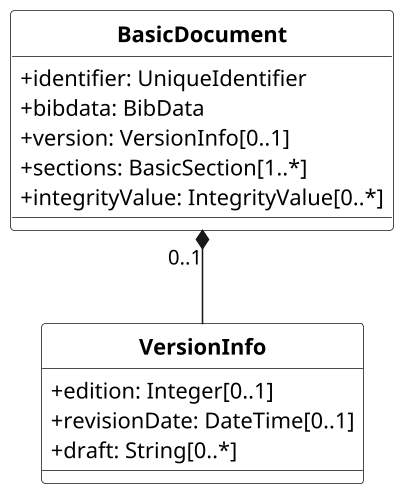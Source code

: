 @startuml BasicDocument
/'
Diagram:        BasicDocument
DateCreate:     28/07/2018
Description:    BasicDocument / SecureDoc is a family of document models that forms the basis of Metanorma IsoDoc (via Metanorma StandardDocument), which is used to represent ISO Standards and similarly structured standards.
                It is also the document model that Selagraph operates on.
                The Relaton Bibliography UML models used in these models are located here: Relaton BibModels.
                BasicDocument itself is a document model that can serve as a transit data structure for document conversion, such as taking input from AsciiDoc or Markdown and converting them into an output format, such as Metanorma IsoDoc

Hystory of changes:
> 22/08/2018
    - diagram configuration updated
    - update of the class "VersionInfo"
'/

'******* CONFIGURATION ************************************************
skinparam classAttributeIconSize 0
hide circle

skinparam Dpi 150
skinparam Monochrome true
skinparam LineType ortho
hide circle
/' skinparam CircledCharacterRadius 0 '/
/' skinparam CircledCharacterFontSize 0 '/
skinparam Default {
TextAlignment center
FontName Helvetica
}
skinparam Class {
AttributeIconSize 0
BackgroundColor White
FontStyle bold
StereotypeFontSize 10
}
skinparam Rectangle {
BackgroundColor White
FontStyle bold
FontSize 11
StereotypeFontSize 10
}
skinparam Object {
BackgroundColor White
FontStyle bold
FontSize 11
StereotypeFontSize 10
}

skinparam Entity {
StereotypeFontSize 10
}


'******* CLASS DEFINITION *********************************************
class BasicDocument {
   +identifier: UniqueIdentifier
   +bibdata: BibData
   +version: VersionInfo[0..1]
   +sections: BasicSection[1..*]
   +integrityValue: IntegrityValue[0..*]
   }

class VersionInfo{
    +edition: Integer[0..1]
    +revisionDate: DateTime[0..1]
    +draft: String[0..*]
}


'******* CLASS RELATIONS *********************************************
BasicDocument "0..1" *-- VersionInfo

@enduml